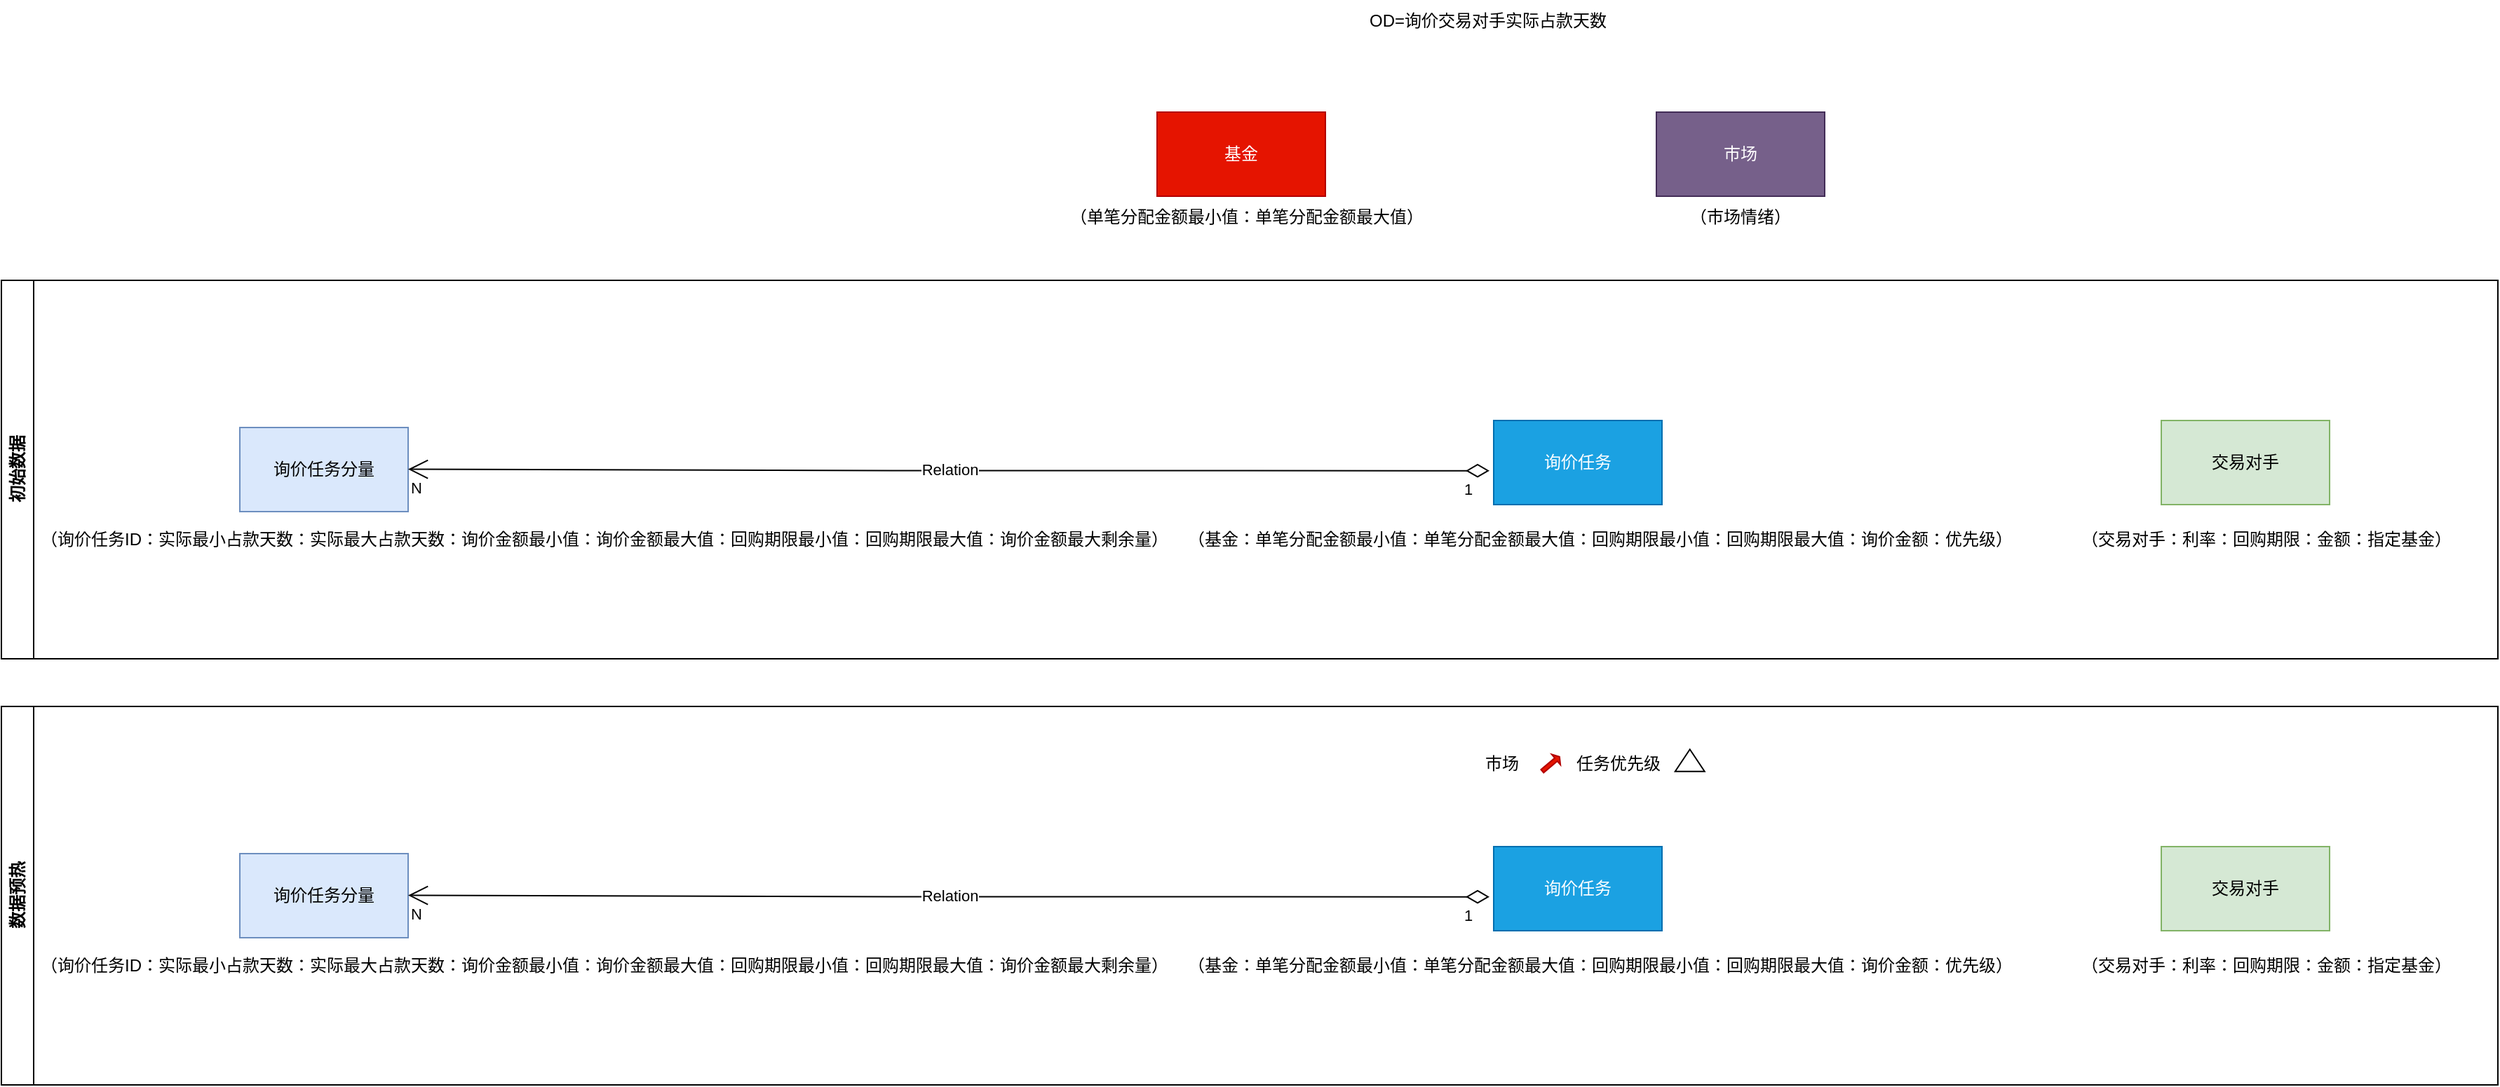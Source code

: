 <mxfile version="21.7.4" type="github">
  <diagram name="第 1 页" id="x_bTeJKKa33n8SwNwRoZ">
    <mxGraphModel dx="1518" dy="373" grid="1" gridSize="10" guides="1" tooltips="1" connect="1" arrows="1" fold="1" page="1" pageScale="1" pageWidth="827" pageHeight="1169" math="0" shadow="0">
      <root>
        <mxCell id="0" />
        <mxCell id="1" parent="0" />
        <mxCell id="mna81Xxy5MV_5b3Kb8om-2" value="OD=询价交易对手实际占款天数&lt;br&gt;" style="text;html=1;strokeColor=none;fillColor=none;align=center;verticalAlign=middle;whiteSpace=wrap;rounded=0;" vertex="1" parent="1">
          <mxGeometry x="240" y="80" width="220" height="30" as="geometry" />
        </mxCell>
        <mxCell id="mna81Xxy5MV_5b3Kb8om-10" value="初始数据" style="swimlane;horizontal=0;whiteSpace=wrap;html=1;" vertex="1" parent="1">
          <mxGeometry x="-710" y="280" width="1780" height="270" as="geometry" />
        </mxCell>
        <mxCell id="mna81Xxy5MV_5b3Kb8om-27" value="（基金：单笔分配金额最小值：单笔分配金额最大值：回购期限最小值：回购期限最大值：询价金额：优先级）" style="text;html=1;strokeColor=none;fillColor=none;align=center;verticalAlign=middle;whiteSpace=wrap;rounded=0;" vertex="1" parent="mna81Xxy5MV_5b3Kb8om-10">
          <mxGeometry x="840" y="170" width="600" height="30" as="geometry" />
        </mxCell>
        <mxCell id="mna81Xxy5MV_5b3Kb8om-8" value="交易对手" style="rounded=0;whiteSpace=wrap;html=1;fillColor=#d5e8d4;strokeColor=#82b366;" vertex="1" parent="mna81Xxy5MV_5b3Kb8om-10">
          <mxGeometry x="1540" y="100" width="120" height="60" as="geometry" />
        </mxCell>
        <mxCell id="mna81Xxy5MV_5b3Kb8om-26" value="（交易对手：利率：回购期限：金额：指定基金）" style="text;html=1;strokeColor=none;fillColor=none;align=center;verticalAlign=middle;whiteSpace=wrap;rounded=0;" vertex="1" parent="mna81Xxy5MV_5b3Kb8om-10">
          <mxGeometry x="1460" y="170" width="310" height="30" as="geometry" />
        </mxCell>
        <mxCell id="mna81Xxy5MV_5b3Kb8om-3" value="询价任务" style="rounded=0;whiteSpace=wrap;html=1;fillColor=#1ba1e2;strokeColor=#006EAF;fontColor=#ffffff;" vertex="1" parent="mna81Xxy5MV_5b3Kb8om-10">
          <mxGeometry x="1064" y="100" width="120" height="60" as="geometry" />
        </mxCell>
        <mxCell id="mna81Xxy5MV_5b3Kb8om-7" value="询价任务分量" style="rounded=0;whiteSpace=wrap;html=1;fillColor=#dae8fc;strokeColor=#6c8ebf;" vertex="1" parent="mna81Xxy5MV_5b3Kb8om-10">
          <mxGeometry x="170" y="105" width="120" height="60" as="geometry" />
        </mxCell>
        <mxCell id="mna81Xxy5MV_5b3Kb8om-4" value="Relation" style="endArrow=open;html=1;endSize=12;startArrow=diamondThin;startSize=14;startFill=0;edgeStyle=orthogonalEdgeStyle;rounded=0;entryX=1;entryY=0.5;entryDx=0;entryDy=0;exitX=-0.025;exitY=0.597;exitDx=0;exitDy=0;exitPerimeter=0;" edge="1" parent="mna81Xxy5MV_5b3Kb8om-10" source="mna81Xxy5MV_5b3Kb8om-3">
          <mxGeometry relative="1" as="geometry">
            <mxPoint x="430" y="134.8" as="sourcePoint" />
            <mxPoint x="290" y="134.8" as="targetPoint" />
          </mxGeometry>
        </mxCell>
        <mxCell id="mna81Xxy5MV_5b3Kb8om-5" value="1" style="edgeLabel;resizable=0;html=1;align=left;verticalAlign=top;" connectable="0" vertex="1" parent="mna81Xxy5MV_5b3Kb8om-4">
          <mxGeometry x="-1" relative="1" as="geometry">
            <mxPoint x="-20" as="offset" />
          </mxGeometry>
        </mxCell>
        <mxCell id="mna81Xxy5MV_5b3Kb8om-6" value="N" style="edgeLabel;resizable=0;html=1;align=right;verticalAlign=top;" connectable="0" vertex="1" parent="mna81Xxy5MV_5b3Kb8om-4">
          <mxGeometry x="1" relative="1" as="geometry">
            <mxPoint x="10" as="offset" />
          </mxGeometry>
        </mxCell>
        <mxCell id="mna81Xxy5MV_5b3Kb8om-29" value="（询价任务ID：实际最小占款天数：实际最大占款天数：询价金额最小值：询价金额最大值：回购期限最小值：回购期限最大值：询价金额最大剩余量）" style="text;html=1;strokeColor=none;fillColor=none;align=center;verticalAlign=middle;whiteSpace=wrap;rounded=0;" vertex="1" parent="mna81Xxy5MV_5b3Kb8om-10">
          <mxGeometry x="20" y="170" width="820" height="30" as="geometry" />
        </mxCell>
        <mxCell id="mna81Xxy5MV_5b3Kb8om-30" value="基金" style="rounded=0;whiteSpace=wrap;html=1;fillColor=#e51400;fontColor=#ffffff;strokeColor=#B20000;" vertex="1" parent="1">
          <mxGeometry x="114" y="160" width="120" height="60" as="geometry" />
        </mxCell>
        <mxCell id="mna81Xxy5MV_5b3Kb8om-31" value="市场" style="rounded=0;whiteSpace=wrap;html=1;fillColor=#76608a;fontColor=#ffffff;strokeColor=#432D57;" vertex="1" parent="1">
          <mxGeometry x="470" y="160" width="120" height="60" as="geometry" />
        </mxCell>
        <mxCell id="mna81Xxy5MV_5b3Kb8om-32" value="（市场情绪）" style="text;html=1;strokeColor=none;fillColor=none;align=center;verticalAlign=middle;whiteSpace=wrap;rounded=0;" vertex="1" parent="1">
          <mxGeometry x="490" y="220" width="80" height="30" as="geometry" />
        </mxCell>
        <mxCell id="mna81Xxy5MV_5b3Kb8om-35" value="（单笔分配金额最小值：单笔分配金额最大值）" style="text;html=1;strokeColor=none;fillColor=none;align=center;verticalAlign=middle;whiteSpace=wrap;rounded=0;" vertex="1" parent="1">
          <mxGeometry x="10" y="220" width="336" height="30" as="geometry" />
        </mxCell>
        <mxCell id="mna81Xxy5MV_5b3Kb8om-36" value="数据预热" style="swimlane;horizontal=0;whiteSpace=wrap;html=1;" vertex="1" parent="1">
          <mxGeometry x="-710" y="584" width="1780" height="270" as="geometry" />
        </mxCell>
        <mxCell id="mna81Xxy5MV_5b3Kb8om-37" value="（基金：单笔分配金额最小值：单笔分配金额最大值：回购期限最小值：回购期限最大值：询价金额：优先级）" style="text;html=1;strokeColor=none;fillColor=none;align=center;verticalAlign=middle;whiteSpace=wrap;rounded=0;" vertex="1" parent="mna81Xxy5MV_5b3Kb8om-36">
          <mxGeometry x="840" y="170" width="600" height="30" as="geometry" />
        </mxCell>
        <mxCell id="mna81Xxy5MV_5b3Kb8om-38" value="交易对手" style="rounded=0;whiteSpace=wrap;html=1;fillColor=#d5e8d4;strokeColor=#82b366;" vertex="1" parent="mna81Xxy5MV_5b3Kb8om-36">
          <mxGeometry x="1540" y="100" width="120" height="60" as="geometry" />
        </mxCell>
        <mxCell id="mna81Xxy5MV_5b3Kb8om-39" value="（交易对手：利率：回购期限：金额：指定基金）" style="text;html=1;strokeColor=none;fillColor=none;align=center;verticalAlign=middle;whiteSpace=wrap;rounded=0;" vertex="1" parent="mna81Xxy5MV_5b3Kb8om-36">
          <mxGeometry x="1460" y="170" width="310" height="30" as="geometry" />
        </mxCell>
        <mxCell id="mna81Xxy5MV_5b3Kb8om-40" value="询价任务" style="rounded=0;whiteSpace=wrap;html=1;fillColor=#1ba1e2;strokeColor=#006EAF;fontColor=#ffffff;" vertex="1" parent="mna81Xxy5MV_5b3Kb8om-36">
          <mxGeometry x="1064" y="100" width="120" height="60" as="geometry" />
        </mxCell>
        <mxCell id="mna81Xxy5MV_5b3Kb8om-41" value="询价任务分量" style="rounded=0;whiteSpace=wrap;html=1;fillColor=#dae8fc;strokeColor=#6c8ebf;" vertex="1" parent="mna81Xxy5MV_5b3Kb8om-36">
          <mxGeometry x="170" y="105" width="120" height="60" as="geometry" />
        </mxCell>
        <mxCell id="mna81Xxy5MV_5b3Kb8om-42" value="Relation" style="endArrow=open;html=1;endSize=12;startArrow=diamondThin;startSize=14;startFill=0;edgeStyle=orthogonalEdgeStyle;rounded=0;entryX=1;entryY=0.5;entryDx=0;entryDy=0;exitX=-0.025;exitY=0.597;exitDx=0;exitDy=0;exitPerimeter=0;" edge="1" parent="mna81Xxy5MV_5b3Kb8om-36" source="mna81Xxy5MV_5b3Kb8om-40">
          <mxGeometry relative="1" as="geometry">
            <mxPoint x="430" y="134.8" as="sourcePoint" />
            <mxPoint x="290" y="134.8" as="targetPoint" />
          </mxGeometry>
        </mxCell>
        <mxCell id="mna81Xxy5MV_5b3Kb8om-43" value="1" style="edgeLabel;resizable=0;html=1;align=left;verticalAlign=top;" connectable="0" vertex="1" parent="mna81Xxy5MV_5b3Kb8om-42">
          <mxGeometry x="-1" relative="1" as="geometry">
            <mxPoint x="-20" as="offset" />
          </mxGeometry>
        </mxCell>
        <mxCell id="mna81Xxy5MV_5b3Kb8om-44" value="N" style="edgeLabel;resizable=0;html=1;align=right;verticalAlign=top;" connectable="0" vertex="1" parent="mna81Xxy5MV_5b3Kb8om-42">
          <mxGeometry x="1" relative="1" as="geometry">
            <mxPoint x="10" as="offset" />
          </mxGeometry>
        </mxCell>
        <mxCell id="mna81Xxy5MV_5b3Kb8om-45" value="（询价任务ID：实际最小占款天数：实际最大占款天数：询价金额最小值：询价金额最大值：回购期限最小值：回购期限最大值：询价金额最大剩余量）" style="text;html=1;strokeColor=none;fillColor=none;align=center;verticalAlign=middle;whiteSpace=wrap;rounded=0;" vertex="1" parent="mna81Xxy5MV_5b3Kb8om-36">
          <mxGeometry x="20" y="170" width="820" height="30" as="geometry" />
        </mxCell>
        <mxCell id="mna81Xxy5MV_5b3Kb8om-46" value="市场" style="text;html=1;strokeColor=none;fillColor=none;align=center;verticalAlign=middle;whiteSpace=wrap;rounded=0;" vertex="1" parent="mna81Xxy5MV_5b3Kb8om-36">
          <mxGeometry x="1040" y="26" width="60" height="30" as="geometry" />
        </mxCell>
        <mxCell id="mna81Xxy5MV_5b3Kb8om-47" value="" style="shape=singleArrow;direction=north;whiteSpace=wrap;html=1;rotation=50;fillColor=#e51400;fontColor=#ffffff;strokeColor=#B20000;" vertex="1" parent="mna81Xxy5MV_5b3Kb8om-36">
          <mxGeometry x="1100" y="33" width="9.6" height="16" as="geometry" />
        </mxCell>
        <mxCell id="mna81Xxy5MV_5b3Kb8om-60" value="任务优先级" style="text;html=1;strokeColor=none;fillColor=none;align=center;verticalAlign=middle;whiteSpace=wrap;rounded=0;" vertex="1" parent="mna81Xxy5MV_5b3Kb8om-36">
          <mxGeometry x="1110" y="26" width="86" height="30" as="geometry" />
        </mxCell>
        <mxCell id="mna81Xxy5MV_5b3Kb8om-61" value="" style="triangle;whiteSpace=wrap;html=1;rotation=-90;" vertex="1" parent="mna81Xxy5MV_5b3Kb8om-36">
          <mxGeometry x="1196" y="28" width="15.75" height="21" as="geometry" />
        </mxCell>
      </root>
    </mxGraphModel>
  </diagram>
</mxfile>
